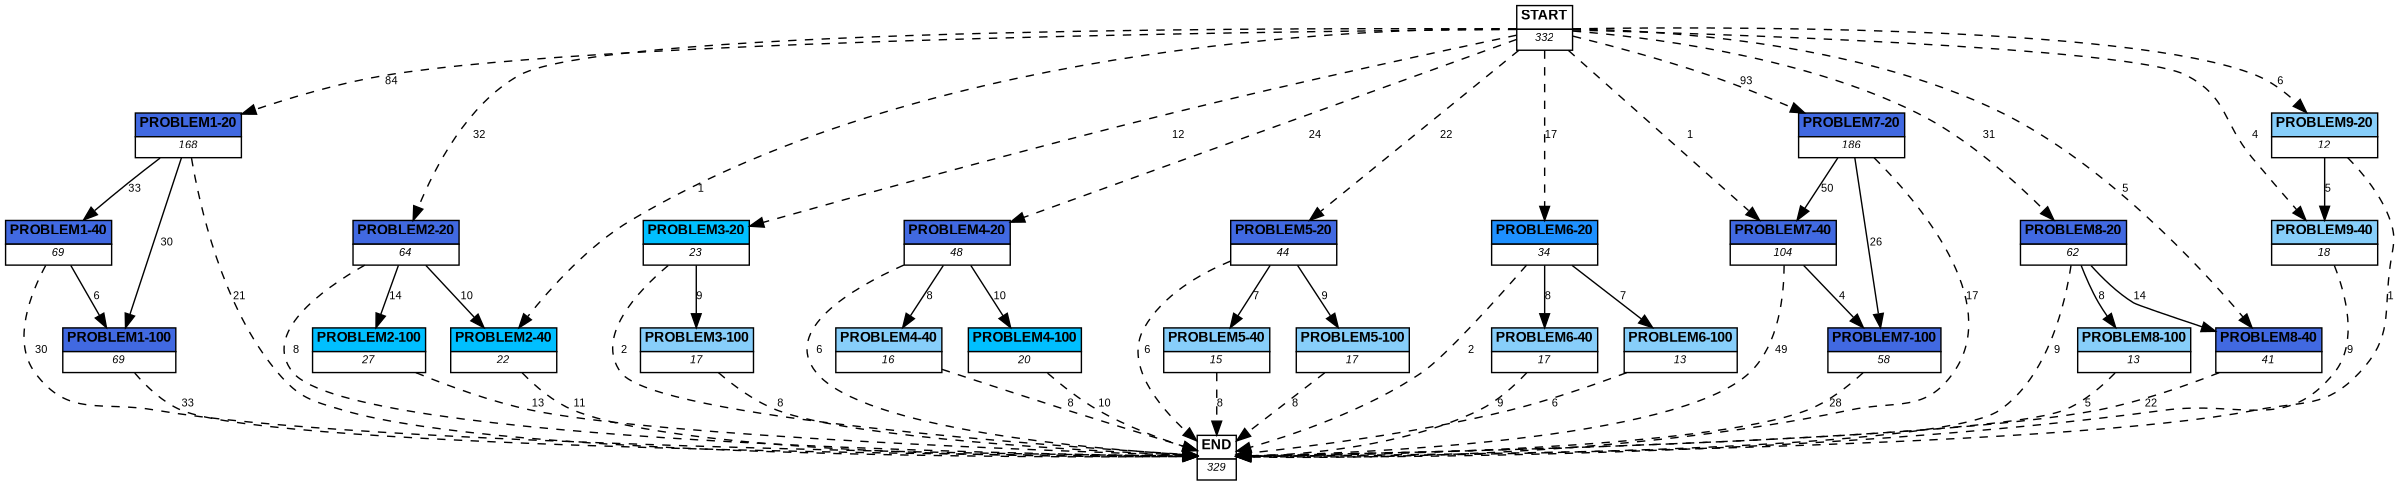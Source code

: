 digraph graphname {
	dpi = 150
	size="16,11!";
	margin = 0;
"PROBLEM1-20" [shape=plain, label=<<table border="0" cellborder="1" cellspacing="0"><tr><td bgcolor="royalblue"><FONT face="Arial" POINT-SIZE="10"><b>PROBLEM1-20</b></FONT></td></tr><tr><td bgcolor="white"><FONT face="Arial" POINT-SIZE="8"><i>168</i></FONT></td></tr></table>>]
"PROBLEM1-40" [shape=plain, label=<<table border="0" cellborder="1" cellspacing="0"><tr><td bgcolor="royalblue"><FONT face="Arial" POINT-SIZE="10"><b>PROBLEM1-40</b></FONT></td></tr><tr><td bgcolor="white"><FONT face="Arial" POINT-SIZE="8"><i>69</i></FONT></td></tr></table>>]
"PROBLEM1-100" [shape=plain, label=<<table border="0" cellborder="1" cellspacing="0"><tr><td bgcolor="royalblue"><FONT face="Arial" POINT-SIZE="10"><b>PROBLEM1-100</b></FONT></td></tr><tr><td bgcolor="white"><FONT face="Arial" POINT-SIZE="8"><i>69</i></FONT></td></tr></table>>]
"PROBLEM2-20" [shape=plain, label=<<table border="0" cellborder="1" cellspacing="0"><tr><td bgcolor="royalblue"><FONT face="Arial" POINT-SIZE="10"><b>PROBLEM2-20</b></FONT></td></tr><tr><td bgcolor="white"><FONT face="Arial" POINT-SIZE="8"><i>64</i></FONT></td></tr></table>>]
"PROBLEM2-40" [shape=plain, label=<<table border="0" cellborder="1" cellspacing="0"><tr><td bgcolor="deepskyblue"><FONT face="Arial" POINT-SIZE="10"><b>PROBLEM2-40</b></FONT></td></tr><tr><td bgcolor="white"><FONT face="Arial" POINT-SIZE="8"><i>22</i></FONT></td></tr></table>>]
"PROBLEM2-100" [shape=plain, label=<<table border="0" cellborder="1" cellspacing="0"><tr><td bgcolor="deepskyblue"><FONT face="Arial" POINT-SIZE="10"><b>PROBLEM2-100</b></FONT></td></tr><tr><td bgcolor="white"><FONT face="Arial" POINT-SIZE="8"><i>27</i></FONT></td></tr></table>>]
"PROBLEM3-20" [shape=plain, label=<<table border="0" cellborder="1" cellspacing="0"><tr><td bgcolor="deepskyblue"><FONT face="Arial" POINT-SIZE="10"><b>PROBLEM3-20</b></FONT></td></tr><tr><td bgcolor="white"><FONT face="Arial" POINT-SIZE="8"><i>23</i></FONT></td></tr></table>>]
"PROBLEM3-100" [shape=plain, label=<<table border="0" cellborder="1" cellspacing="0"><tr><td bgcolor="lightskyblue"><FONT face="Arial" POINT-SIZE="10"><b>PROBLEM3-100</b></FONT></td></tr><tr><td bgcolor="white"><FONT face="Arial" POINT-SIZE="8"><i>17</i></FONT></td></tr></table>>]
"PROBLEM4-20" [shape=plain, label=<<table border="0" cellborder="1" cellspacing="0"><tr><td bgcolor="royalblue"><FONT face="Arial" POINT-SIZE="10"><b>PROBLEM4-20</b></FONT></td></tr><tr><td bgcolor="white"><FONT face="Arial" POINT-SIZE="8"><i>48</i></FONT></td></tr></table>>]
"PROBLEM4-40" [shape=plain, label=<<table border="0" cellborder="1" cellspacing="0"><tr><td bgcolor="lightskyblue"><FONT face="Arial" POINT-SIZE="10"><b>PROBLEM4-40</b></FONT></td></tr><tr><td bgcolor="white"><FONT face="Arial" POINT-SIZE="8"><i>16</i></FONT></td></tr></table>>]
"PROBLEM4-100" [shape=plain, label=<<table border="0" cellborder="1" cellspacing="0"><tr><td bgcolor="deepskyblue"><FONT face="Arial" POINT-SIZE="10"><b>PROBLEM4-100</b></FONT></td></tr><tr><td bgcolor="white"><FONT face="Arial" POINT-SIZE="8"><i>20</i></FONT></td></tr></table>>]
"PROBLEM5-20" [shape=plain, label=<<table border="0" cellborder="1" cellspacing="0"><tr><td bgcolor="royalblue"><FONT face="Arial" POINT-SIZE="10"><b>PROBLEM5-20</b></FONT></td></tr><tr><td bgcolor="white"><FONT face="Arial" POINT-SIZE="8"><i>44</i></FONT></td></tr></table>>]
"PROBLEM5-40" [shape=plain, label=<<table border="0" cellborder="1" cellspacing="0"><tr><td bgcolor="lightskyblue"><FONT face="Arial" POINT-SIZE="10"><b>PROBLEM5-40</b></FONT></td></tr><tr><td bgcolor="white"><FONT face="Arial" POINT-SIZE="8"><i>15</i></FONT></td></tr></table>>]
"PROBLEM6-20" [shape=plain, label=<<table border="0" cellborder="1" cellspacing="0"><tr><td bgcolor="dodgerblue"><FONT face="Arial" POINT-SIZE="10"><b>PROBLEM6-20</b></FONT></td></tr><tr><td bgcolor="white"><FONT face="Arial" POINT-SIZE="8"><i>34</i></FONT></td></tr></table>>]
"PROBLEM6-40" [shape=plain, label=<<table border="0" cellborder="1" cellspacing="0"><tr><td bgcolor="lightskyblue"><FONT face="Arial" POINT-SIZE="10"><b>PROBLEM6-40</b></FONT></td></tr><tr><td bgcolor="white"><FONT face="Arial" POINT-SIZE="8"><i>17</i></FONT></td></tr></table>>]
"PROBLEM6-100" [shape=plain, label=<<table border="0" cellborder="1" cellspacing="0"><tr><td bgcolor="lightskyblue"><FONT face="Arial" POINT-SIZE="10"><b>PROBLEM6-100</b></FONT></td></tr><tr><td bgcolor="white"><FONT face="Arial" POINT-SIZE="8"><i>13</i></FONT></td></tr></table>>]
"PROBLEM5-100" [shape=plain, label=<<table border="0" cellborder="1" cellspacing="0"><tr><td bgcolor="lightskyblue"><FONT face="Arial" POINT-SIZE="10"><b>PROBLEM5-100</b></FONT></td></tr><tr><td bgcolor="white"><FONT face="Arial" POINT-SIZE="8"><i>17</i></FONT></td></tr></table>>]
"PROBLEM7-20" [shape=plain, label=<<table border="0" cellborder="1" cellspacing="0"><tr><td bgcolor="royalblue"><FONT face="Arial" POINT-SIZE="10"><b>PROBLEM7-20</b></FONT></td></tr><tr><td bgcolor="white"><FONT face="Arial" POINT-SIZE="8"><i>186</i></FONT></td></tr></table>>]
"PROBLEM7-40" [shape=plain, label=<<table border="0" cellborder="1" cellspacing="0"><tr><td bgcolor="royalblue"><FONT face="Arial" POINT-SIZE="10"><b>PROBLEM7-40</b></FONT></td></tr><tr><td bgcolor="white"><FONT face="Arial" POINT-SIZE="8"><i>104</i></FONT></td></tr></table>>]
"PROBLEM8-20" [shape=plain, label=<<table border="0" cellborder="1" cellspacing="0"><tr><td bgcolor="royalblue"><FONT face="Arial" POINT-SIZE="10"><b>PROBLEM8-20</b></FONT></td></tr><tr><td bgcolor="white"><FONT face="Arial" POINT-SIZE="8"><i>62</i></FONT></td></tr></table>>]
"PROBLEM8-40" [shape=plain, label=<<table border="0" cellborder="1" cellspacing="0"><tr><td bgcolor="royalblue"><FONT face="Arial" POINT-SIZE="10"><b>PROBLEM8-40</b></FONT></td></tr><tr><td bgcolor="white"><FONT face="Arial" POINT-SIZE="8"><i>41</i></FONT></td></tr></table>>]
"PROBLEM8-100" [shape=plain, label=<<table border="0" cellborder="1" cellspacing="0"><tr><td bgcolor="lightskyblue"><FONT face="Arial" POINT-SIZE="10"><b>PROBLEM8-100</b></FONT></td></tr><tr><td bgcolor="white"><FONT face="Arial" POINT-SIZE="8"><i>13</i></FONT></td></tr></table>>]
"PROBLEM7-100" [shape=plain, label=<<table border="0" cellborder="1" cellspacing="0"><tr><td bgcolor="royalblue"><FONT face="Arial" POINT-SIZE="10"><b>PROBLEM7-100</b></FONT></td></tr><tr><td bgcolor="white"><FONT face="Arial" POINT-SIZE="8"><i>58</i></FONT></td></tr></table>>]
"PROBLEM9-20" [shape=plain, label=<<table border="0" cellborder="1" cellspacing="0"><tr><td bgcolor="lightskyblue"><FONT face="Arial" POINT-SIZE="10"><b>PROBLEM9-20</b></FONT></td></tr><tr><td bgcolor="white"><FONT face="Arial" POINT-SIZE="8"><i>12</i></FONT></td></tr></table>>]
"PROBLEM9-40" [shape=plain, label=<<table border="0" cellborder="1" cellspacing="0"><tr><td bgcolor="lightskyblue"><FONT face="Arial" POINT-SIZE="10"><b>PROBLEM9-40</b></FONT></td></tr><tr><td bgcolor="white"><FONT face="Arial" POINT-SIZE="8"><i>18</i></FONT></td></tr></table>>]
"START" [shape=plain, label=<<table border="0" cellborder="1" cellspacing="0"><tr><td bgcolor="white"><FONT face="Arial" POINT-SIZE="10"><b>START</b></FONT></td></tr><tr><td bgcolor="white"><FONT face="Arial" POINT-SIZE="8"><i>332</i></FONT></td></tr></table>>]
"END" [shape=plain, label=<<table border="0" cellborder="1" cellspacing="0"><tr><td bgcolor="white"><FONT face="Arial" POINT-SIZE="10"><b>END</b></FONT></td></tr><tr><td bgcolor="white"><FONT face="Arial" POINT-SIZE="8"><i>329</i></FONT></td></tr></table>>]
"PROBLEM1-20" -> "PROBLEM1-40" [ label ="33" labelfloat=false fontname="Arial" fontsize=8]
"PROBLEM1-20" -> "PROBLEM1-100" [ label ="30" labelfloat=false fontname="Arial" fontsize=8]
"PROBLEM1-20" -> "END" [ style = dashed label ="21" labelfloat=false fontname="Arial" fontsize=8]
"PROBLEM1-40" -> "PROBLEM1-100" [ label ="6" labelfloat=false fontname="Arial" fontsize=8]
"PROBLEM1-40" -> "END" [ style = dashed label ="30" labelfloat=false fontname="Arial" fontsize=8]
"PROBLEM1-100" -> "END" [ style = dashed label ="33" labelfloat=false fontname="Arial" fontsize=8]
"PROBLEM2-20" -> "PROBLEM2-40" [ label ="10" labelfloat=false fontname="Arial" fontsize=8]
"PROBLEM2-20" -> "PROBLEM2-100" [ label ="14" labelfloat=false fontname="Arial" fontsize=8]
"PROBLEM2-20" -> "END" [ style = dashed label ="8" labelfloat=false fontname="Arial" fontsize=8]
"PROBLEM2-40" -> "END" [ style = dashed label ="11" labelfloat=false fontname="Arial" fontsize=8]
"PROBLEM2-100" -> "END" [ style = dashed label ="13" labelfloat=false fontname="Arial" fontsize=8]
"PROBLEM3-20" -> "PROBLEM3-100" [ label ="9" labelfloat=false fontname="Arial" fontsize=8]
"PROBLEM3-20" -> "END" [ style = dashed label ="2" labelfloat=false fontname="Arial" fontsize=8]
"PROBLEM3-100" -> "END" [ style = dashed label ="8" labelfloat=false fontname="Arial" fontsize=8]
"PROBLEM4-20" -> "PROBLEM4-40" [ label ="8" labelfloat=false fontname="Arial" fontsize=8]
"PROBLEM4-20" -> "PROBLEM4-100" [ label ="10" labelfloat=false fontname="Arial" fontsize=8]
"PROBLEM4-20" -> "END" [ style = dashed label ="6" labelfloat=false fontname="Arial" fontsize=8]
"PROBLEM4-40" -> "END" [ style = dashed label ="8" labelfloat=false fontname="Arial" fontsize=8]
"PROBLEM4-100" -> "END" [ style = dashed label ="10" labelfloat=false fontname="Arial" fontsize=8]
"PROBLEM5-20" -> "PROBLEM5-40" [ label ="7" labelfloat=false fontname="Arial" fontsize=8]
"PROBLEM5-20" -> "PROBLEM5-100" [ label ="9" labelfloat=false fontname="Arial" fontsize=8]
"PROBLEM5-20" -> "END" [ style = dashed label ="6" labelfloat=false fontname="Arial" fontsize=8]
"PROBLEM5-40" -> "END" [ style = dashed label ="8" labelfloat=false fontname="Arial" fontsize=8]
"PROBLEM6-20" -> "PROBLEM6-40" [ label ="8" labelfloat=false fontname="Arial" fontsize=8]
"PROBLEM6-20" -> "PROBLEM6-100" [ label ="7" labelfloat=false fontname="Arial" fontsize=8]
"PROBLEM6-20" -> "END" [ style = dashed label ="2" labelfloat=false fontname="Arial" fontsize=8]
"PROBLEM6-40" -> "END" [ style = dashed label ="9" labelfloat=false fontname="Arial" fontsize=8]
"PROBLEM6-100" -> "END" [ style = dashed label ="6" labelfloat=false fontname="Arial" fontsize=8]
"PROBLEM5-100" -> "END" [ style = dashed label ="8" labelfloat=false fontname="Arial" fontsize=8]
"PROBLEM7-20" -> "PROBLEM7-40" [ label ="50" labelfloat=false fontname="Arial" fontsize=8]
"PROBLEM7-20" -> "PROBLEM7-100" [ label ="26" labelfloat=false fontname="Arial" fontsize=8]
"PROBLEM7-20" -> "END" [ style = dashed label ="17" labelfloat=false fontname="Arial" fontsize=8]
"PROBLEM7-40" -> "PROBLEM7-100" [ label ="4" labelfloat=false fontname="Arial" fontsize=8]
"PROBLEM7-40" -> "END" [ style = dashed label ="49" labelfloat=false fontname="Arial" fontsize=8]
"PROBLEM8-20" -> "PROBLEM8-40" [ label ="14" labelfloat=false fontname="Arial" fontsize=8]
"PROBLEM8-20" -> "PROBLEM8-100" [ label ="8" labelfloat=false fontname="Arial" fontsize=8]
"PROBLEM8-20" -> "END" [ style = dashed label ="9" labelfloat=false fontname="Arial" fontsize=8]
"PROBLEM8-40" -> "END" [ style = dashed label ="22" labelfloat=false fontname="Arial" fontsize=8]
"PROBLEM8-100" -> "END" [ style = dashed label ="5" labelfloat=false fontname="Arial" fontsize=8]
"PROBLEM7-100" -> "END" [ style = dashed label ="28" labelfloat=false fontname="Arial" fontsize=8]
"PROBLEM9-20" -> "PROBLEM9-40" [ label ="5" labelfloat=false fontname="Arial" fontsize=8]
"PROBLEM9-20" -> "END" [ style = dashed label ="1" labelfloat=false fontname="Arial" fontsize=8]
"PROBLEM9-40" -> "END" [ style = dashed label ="9" labelfloat=false fontname="Arial" fontsize=8]
"START" -> "PROBLEM1-20" [ style = dashed label ="84" labelfloat=false fontname="Arial" fontsize=8]
"START" -> "PROBLEM2-20" [ style = dashed label ="32" labelfloat=false fontname="Arial" fontsize=8]
"START" -> "PROBLEM2-40" [ style = dashed label ="1" labelfloat=false fontname="Arial" fontsize=8]
"START" -> "PROBLEM3-20" [ style = dashed label ="12" labelfloat=false fontname="Arial" fontsize=8]
"START" -> "PROBLEM4-20" [ style = dashed label ="24" labelfloat=false fontname="Arial" fontsize=8]
"START" -> "PROBLEM5-20" [ style = dashed label ="22" labelfloat=false fontname="Arial" fontsize=8]
"START" -> "PROBLEM6-20" [ style = dashed label ="17" labelfloat=false fontname="Arial" fontsize=8]
"START" -> "PROBLEM7-20" [ style = dashed label ="93" labelfloat=false fontname="Arial" fontsize=8]
"START" -> "PROBLEM7-40" [ style = dashed label ="1" labelfloat=false fontname="Arial" fontsize=8]
"START" -> "PROBLEM8-20" [ style = dashed label ="31" labelfloat=false fontname="Arial" fontsize=8]
"START" -> "PROBLEM8-40" [ style = dashed label ="5" labelfloat=false fontname="Arial" fontsize=8]
"START" -> "PROBLEM9-20" [ style = dashed label ="6" labelfloat=false fontname="Arial" fontsize=8]
"START" -> "PROBLEM9-40" [ style = dashed label ="4" labelfloat=false fontname="Arial" fontsize=8]
}